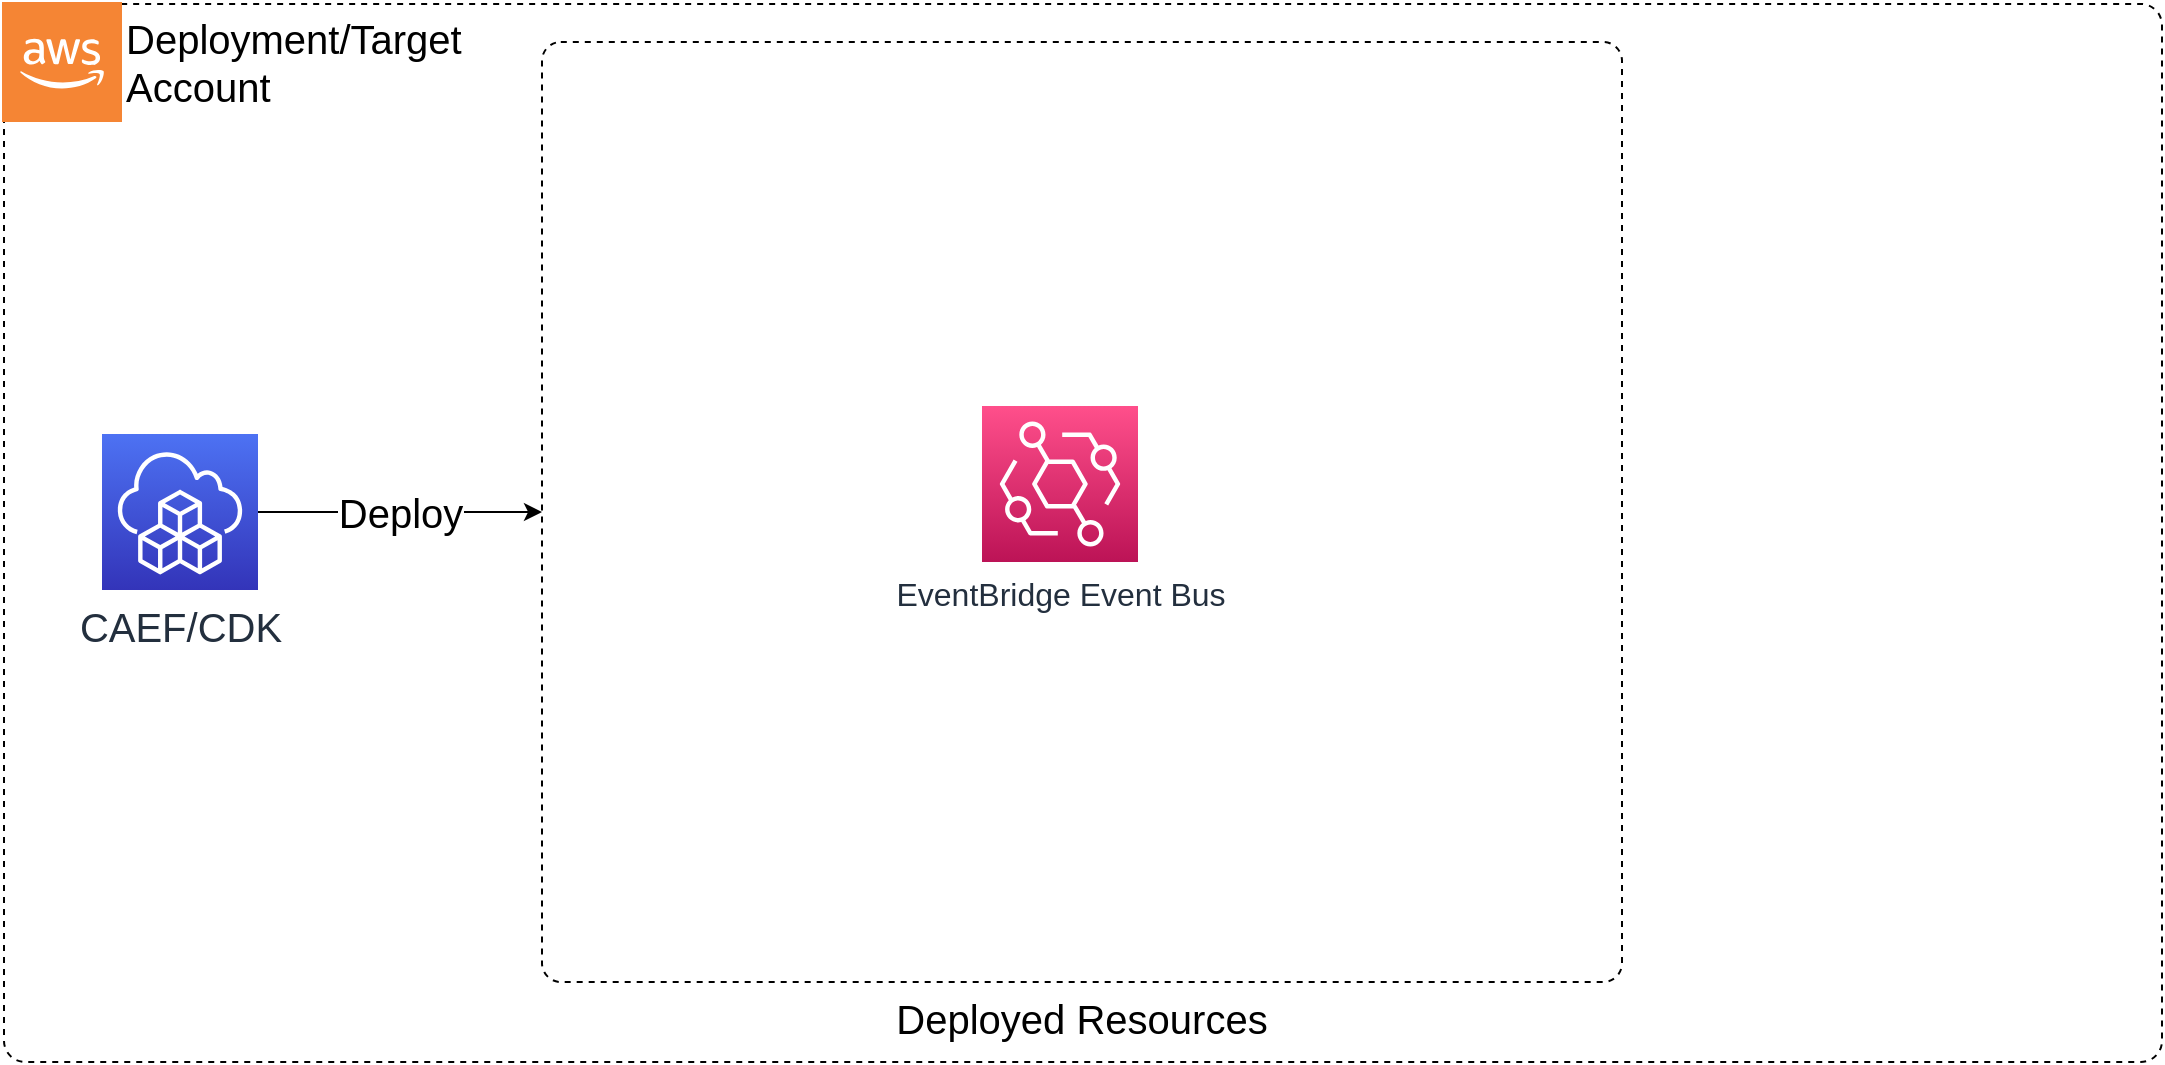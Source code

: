 <mxfile>
    <diagram id="n5W9dpHo_4uRlmlUV37y" name="Page-1">
        <mxGraphModel dx="1310" dy="608" grid="1" gridSize="10" guides="1" tooltips="1" connect="1" arrows="1" fold="1" page="1" pageScale="1" pageWidth="1700" pageHeight="1100" background="#FFFFFF" math="0" shadow="0">
            <root>
                <mxCell id="0"/>
                <mxCell id="1" parent="0"/>
                <mxCell id="Vt560z4J3A8kVG_z0Vwq-2" value="" style="rounded=1;whiteSpace=wrap;html=1;fontSize=20;fillColor=none;arcSize=2;dashed=1;" parent="1" vertex="1">
                    <mxGeometry x="161" y="271" width="1079" height="529" as="geometry"/>
                </mxCell>
                <mxCell id="Vt560z4J3A8kVG_z0Vwq-3" value="Deployed Resources" style="rounded=1;whiteSpace=wrap;html=1;fontSize=20;fillColor=none;arcSize=2;dashed=1;labelPosition=center;verticalLabelPosition=bottom;align=center;verticalAlign=top;" parent="1" vertex="1">
                    <mxGeometry x="430" y="290" width="540" height="470" as="geometry"/>
                </mxCell>
                <mxCell id="Vt560z4J3A8kVG_z0Vwq-4" value="Deployment/Target&lt;br style=&quot;font-size: 20px;&quot;&gt;Account" style="outlineConnect=0;dashed=0;verticalLabelPosition=middle;verticalAlign=middle;align=left;html=1;shape=mxgraph.aws3.cloud_2;fillColor=#F58534;gradientColor=none;labelPosition=right;fontSize=20;" parent="1" vertex="1">
                    <mxGeometry x="160" y="270" width="60" height="60" as="geometry"/>
                </mxCell>
                <mxCell id="Vt560z4J3A8kVG_z0Vwq-5" value="Deploy" style="edgeStyle=orthogonalEdgeStyle;rounded=0;orthogonalLoop=1;jettySize=auto;html=1;entryX=0;entryY=0.5;entryDx=0;entryDy=0;fontSize=20;" parent="1" source="Vt560z4J3A8kVG_z0Vwq-6" target="Vt560z4J3A8kVG_z0Vwq-3" edge="1">
                    <mxGeometry relative="1" as="geometry"/>
                </mxCell>
                <mxCell id="Vt560z4J3A8kVG_z0Vwq-6" value="CAEF/CDK" style="sketch=0;points=[[0,0,0],[0.25,0,0],[0.5,0,0],[0.75,0,0],[1,0,0],[0,1,0],[0.25,1,0],[0.5,1,0],[0.75,1,0],[1,1,0],[0,0.25,0],[0,0.5,0],[0,0.75,0],[1,0.25,0],[1,0.5,0],[1,0.75,0]];outlineConnect=0;fontColor=#232F3E;gradientColor=#4D72F3;gradientDirection=north;fillColor=#3334B9;strokeColor=#ffffff;dashed=0;verticalLabelPosition=bottom;verticalAlign=top;align=center;html=1;fontSize=20;fontStyle=0;aspect=fixed;shape=mxgraph.aws4.resourceIcon;resIcon=mxgraph.aws4.cloud_development_kit;" parent="1" vertex="1">
                    <mxGeometry x="210" y="486" width="78" height="78" as="geometry"/>
                </mxCell>
                <mxCell id="5" value="EventBridge Event Bus" style="sketch=0;points=[[0,0,0],[0.25,0,0],[0.5,0,0],[0.75,0,0],[1,0,0],[0,1,0],[0.25,1,0],[0.5,1,0],[0.75,1,0],[1,1,0],[0,0.25,0],[0,0.5,0],[0,0.75,0],[1,0.25,0],[1,0.5,0],[1,0.75,0]];outlineConnect=0;fontColor=#232F3E;gradientColor=#FF4F8B;gradientDirection=north;fillColor=#BC1356;strokeColor=#ffffff;dashed=0;verticalLabelPosition=bottom;verticalAlign=top;align=center;html=1;fontSize=16;fontStyle=0;aspect=fixed;shape=mxgraph.aws4.resourceIcon;resIcon=mxgraph.aws4.eventbridge;" vertex="1" parent="1">
                    <mxGeometry x="650" y="472" width="78" height="78" as="geometry"/>
                </mxCell>
            </root>
        </mxGraphModel>
    </diagram>
</mxfile>